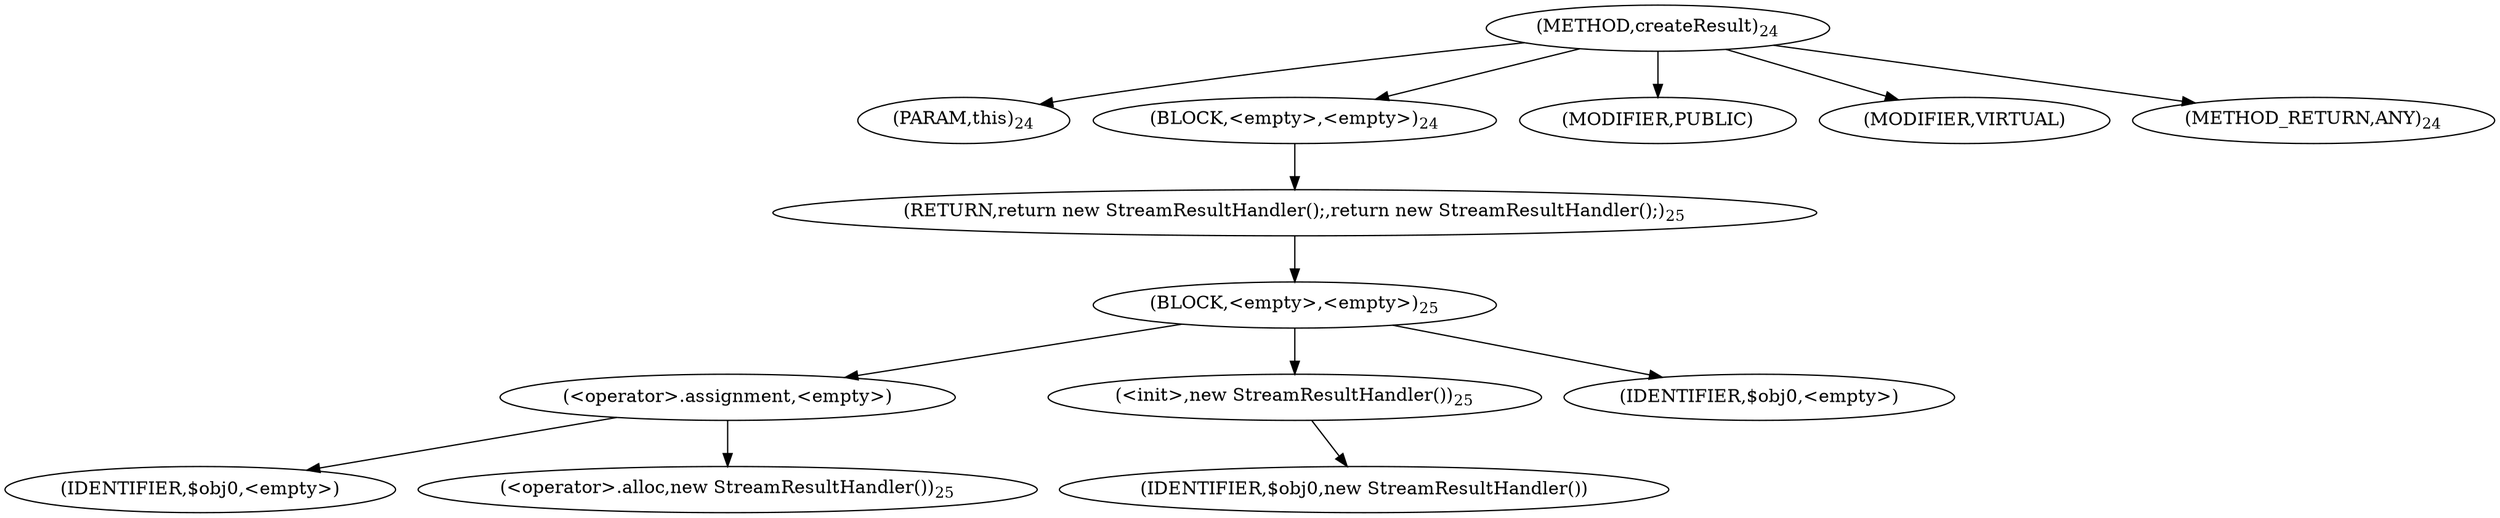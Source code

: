 digraph "createResult" {  
"18" [label = <(METHOD,createResult)<SUB>24</SUB>> ]
"19" [label = <(PARAM,this)<SUB>24</SUB>> ]
"20" [label = <(BLOCK,&lt;empty&gt;,&lt;empty&gt;)<SUB>24</SUB>> ]
"21" [label = <(RETURN,return new StreamResultHandler();,return new StreamResultHandler();)<SUB>25</SUB>> ]
"22" [label = <(BLOCK,&lt;empty&gt;,&lt;empty&gt;)<SUB>25</SUB>> ]
"23" [label = <(&lt;operator&gt;.assignment,&lt;empty&gt;)> ]
"24" [label = <(IDENTIFIER,$obj0,&lt;empty&gt;)> ]
"25" [label = <(&lt;operator&gt;.alloc,new StreamResultHandler())<SUB>25</SUB>> ]
"26" [label = <(&lt;init&gt;,new StreamResultHandler())<SUB>25</SUB>> ]
"27" [label = <(IDENTIFIER,$obj0,new StreamResultHandler())> ]
"28" [label = <(IDENTIFIER,$obj0,&lt;empty&gt;)> ]
"29" [label = <(MODIFIER,PUBLIC)> ]
"30" [label = <(MODIFIER,VIRTUAL)> ]
"31" [label = <(METHOD_RETURN,ANY)<SUB>24</SUB>> ]
  "18" -> "19" 
  "18" -> "20" 
  "18" -> "29" 
  "18" -> "30" 
  "18" -> "31" 
  "20" -> "21" 
  "21" -> "22" 
  "22" -> "23" 
  "22" -> "26" 
  "22" -> "28" 
  "23" -> "24" 
  "23" -> "25" 
  "26" -> "27" 
}
